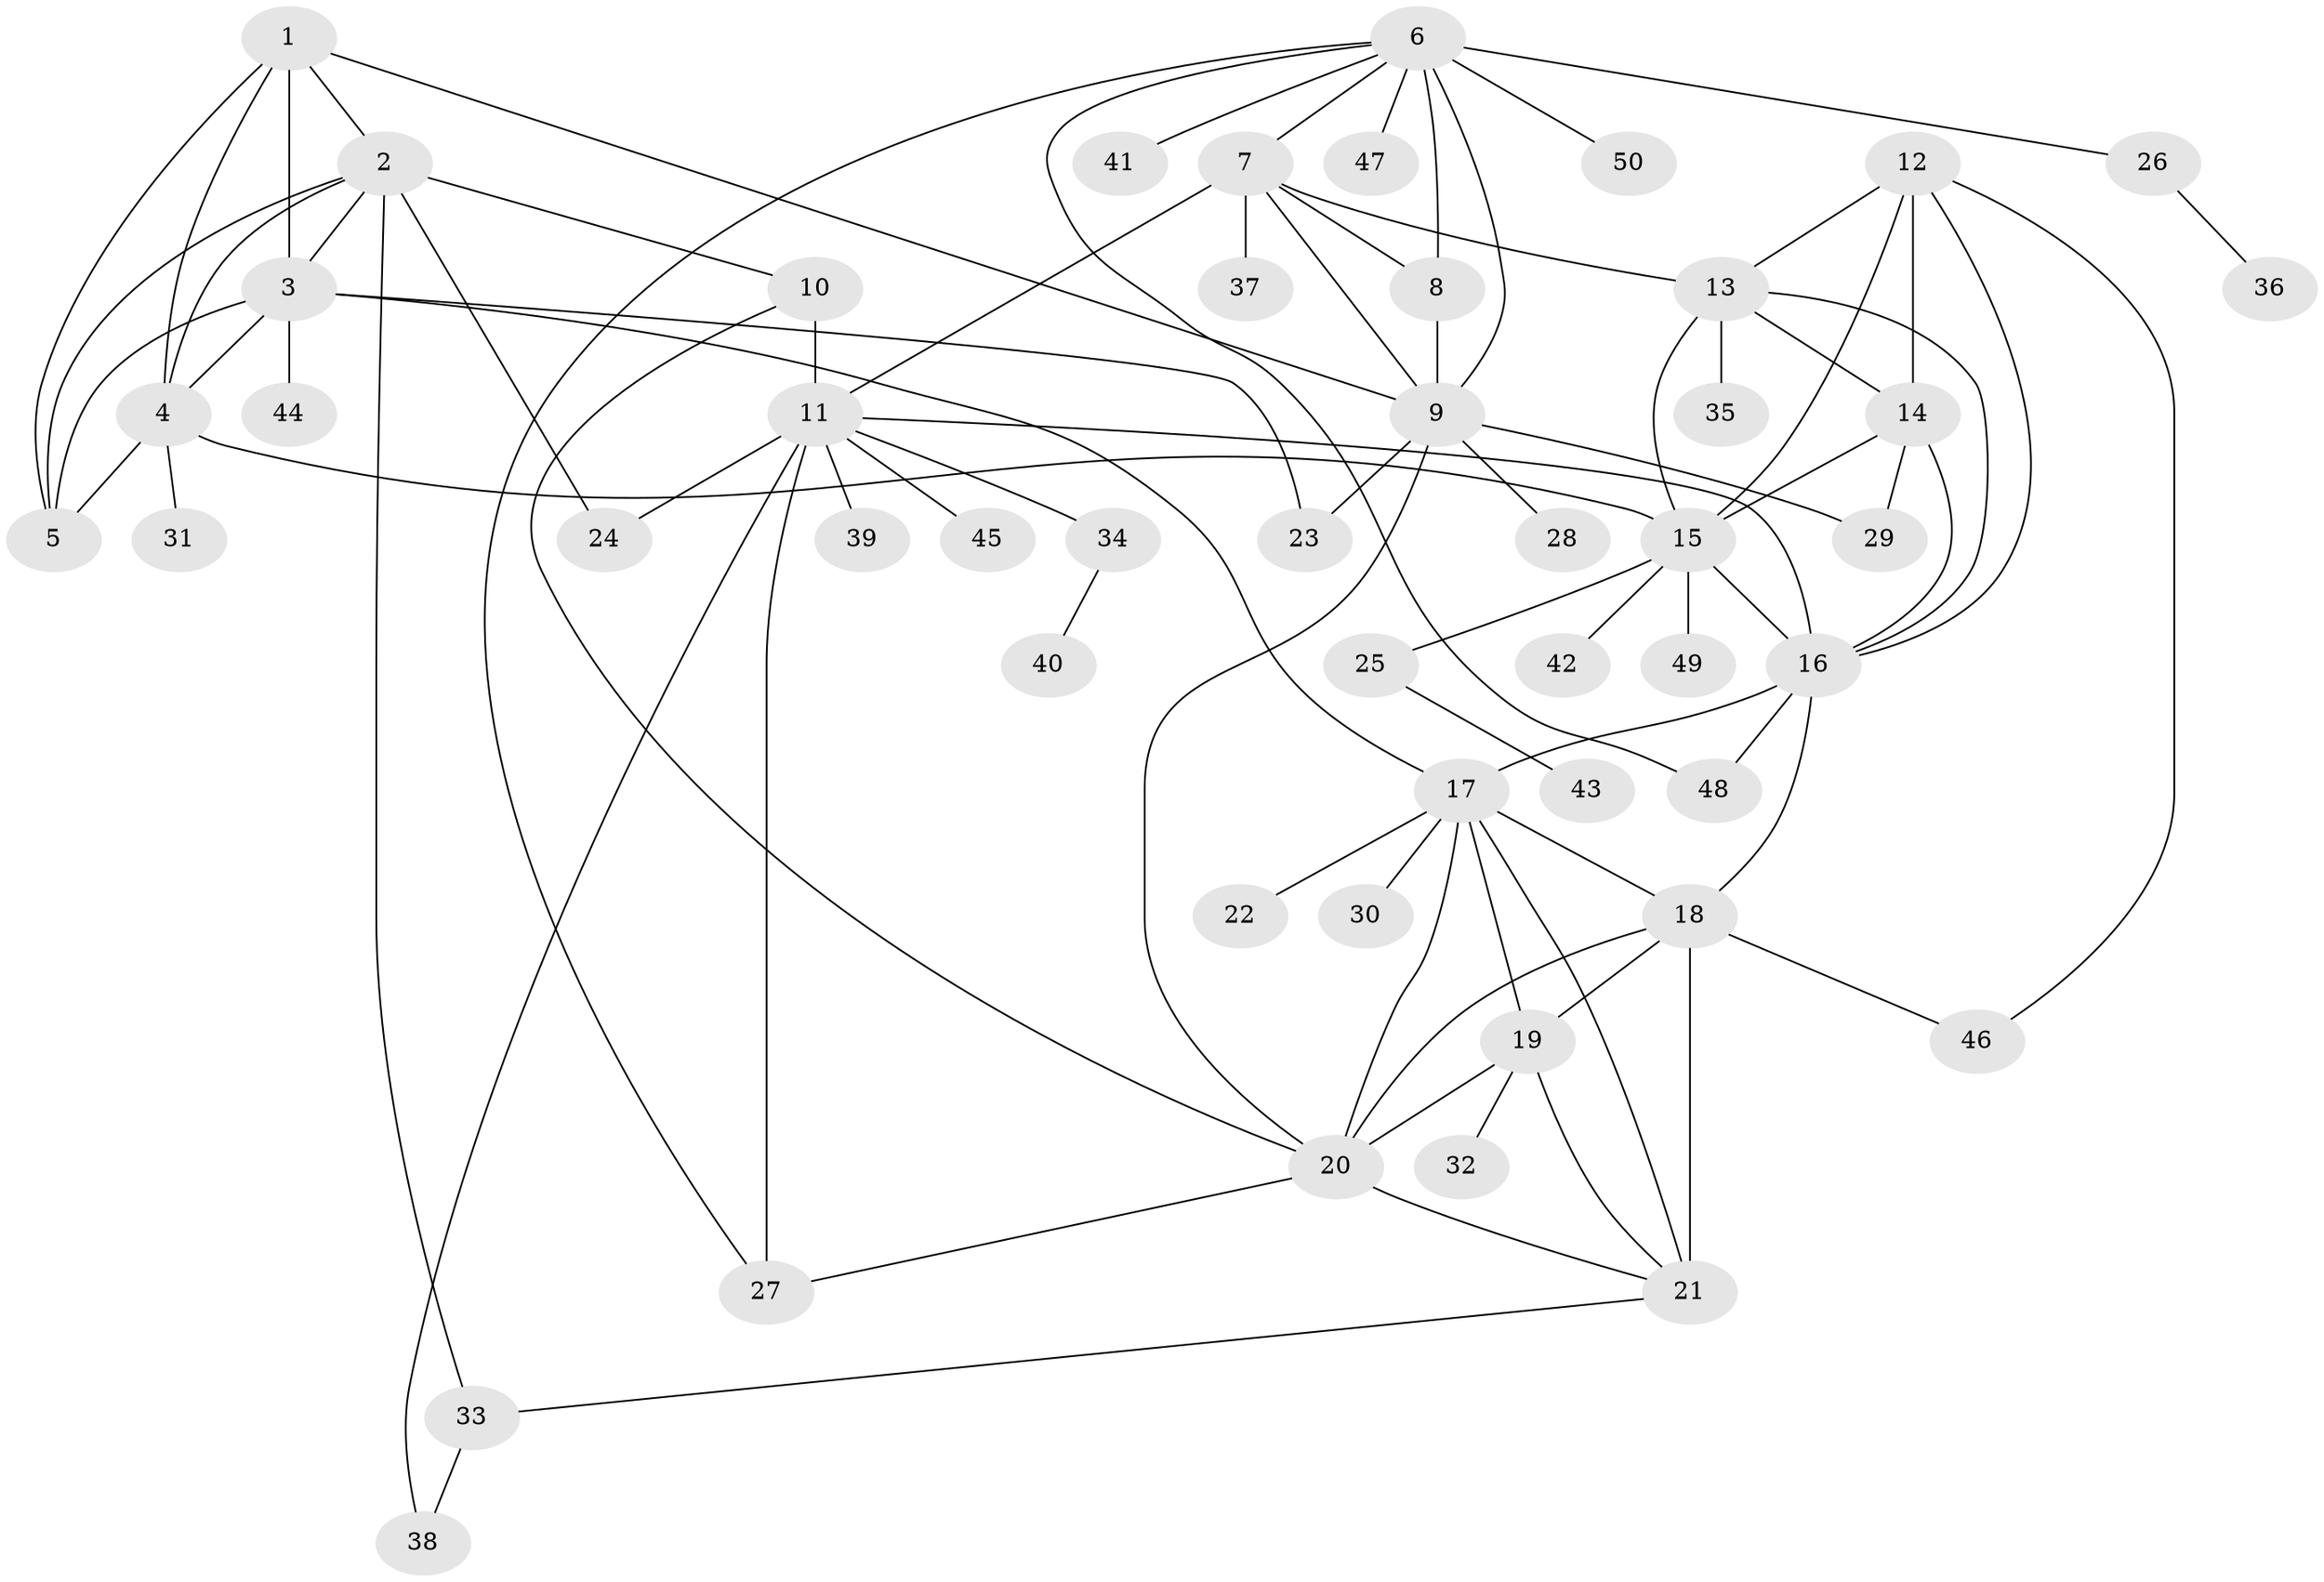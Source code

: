 // original degree distribution, {6: 0.04, 9: 0.06, 7: 0.05, 11: 0.01, 8: 0.04, 5: 0.03, 4: 0.02, 12: 0.01, 1: 0.54, 3: 0.07, 2: 0.13}
// Generated by graph-tools (version 1.1) at 2025/37/03/09/25 02:37:21]
// undirected, 50 vertices, 86 edges
graph export_dot {
graph [start="1"]
  node [color=gray90,style=filled];
  1;
  2;
  3;
  4;
  5;
  6;
  7;
  8;
  9;
  10;
  11;
  12;
  13;
  14;
  15;
  16;
  17;
  18;
  19;
  20;
  21;
  22;
  23;
  24;
  25;
  26;
  27;
  28;
  29;
  30;
  31;
  32;
  33;
  34;
  35;
  36;
  37;
  38;
  39;
  40;
  41;
  42;
  43;
  44;
  45;
  46;
  47;
  48;
  49;
  50;
  1 -- 2 [weight=1.0];
  1 -- 3 [weight=1.0];
  1 -- 4 [weight=1.0];
  1 -- 5 [weight=1.0];
  1 -- 9 [weight=1.0];
  2 -- 3 [weight=1.0];
  2 -- 4 [weight=1.0];
  2 -- 5 [weight=1.0];
  2 -- 10 [weight=1.0];
  2 -- 24 [weight=2.0];
  2 -- 33 [weight=1.0];
  3 -- 4 [weight=1.0];
  3 -- 5 [weight=2.0];
  3 -- 17 [weight=1.0];
  3 -- 23 [weight=1.0];
  3 -- 44 [weight=1.0];
  4 -- 5 [weight=1.0];
  4 -- 15 [weight=1.0];
  4 -- 31 [weight=1.0];
  6 -- 7 [weight=1.0];
  6 -- 8 [weight=1.0];
  6 -- 9 [weight=2.0];
  6 -- 26 [weight=1.0];
  6 -- 27 [weight=1.0];
  6 -- 41 [weight=1.0];
  6 -- 47 [weight=1.0];
  6 -- 48 [weight=1.0];
  6 -- 50 [weight=1.0];
  7 -- 8 [weight=1.0];
  7 -- 9 [weight=2.0];
  7 -- 11 [weight=1.0];
  7 -- 13 [weight=1.0];
  7 -- 37 [weight=1.0];
  8 -- 9 [weight=6.0];
  9 -- 20 [weight=1.0];
  9 -- 23 [weight=2.0];
  9 -- 28 [weight=1.0];
  9 -- 29 [weight=1.0];
  10 -- 11 [weight=4.0];
  10 -- 20 [weight=1.0];
  11 -- 16 [weight=1.0];
  11 -- 24 [weight=1.0];
  11 -- 27 [weight=1.0];
  11 -- 34 [weight=1.0];
  11 -- 38 [weight=1.0];
  11 -- 39 [weight=1.0];
  11 -- 45 [weight=1.0];
  12 -- 13 [weight=1.0];
  12 -- 14 [weight=1.0];
  12 -- 15 [weight=1.0];
  12 -- 16 [weight=1.0];
  12 -- 46 [weight=1.0];
  13 -- 14 [weight=1.0];
  13 -- 15 [weight=1.0];
  13 -- 16 [weight=1.0];
  13 -- 35 [weight=2.0];
  14 -- 15 [weight=1.0];
  14 -- 16 [weight=1.0];
  14 -- 29 [weight=2.0];
  15 -- 16 [weight=1.0];
  15 -- 25 [weight=1.0];
  15 -- 42 [weight=1.0];
  15 -- 49 [weight=1.0];
  16 -- 17 [weight=1.0];
  16 -- 18 [weight=1.0];
  16 -- 48 [weight=1.0];
  17 -- 18 [weight=1.0];
  17 -- 19 [weight=1.0];
  17 -- 20 [weight=1.0];
  17 -- 21 [weight=1.0];
  17 -- 22 [weight=1.0];
  17 -- 30 [weight=1.0];
  18 -- 19 [weight=1.0];
  18 -- 20 [weight=1.0];
  18 -- 21 [weight=7.0];
  18 -- 46 [weight=1.0];
  19 -- 20 [weight=1.0];
  19 -- 21 [weight=1.0];
  19 -- 32 [weight=1.0];
  20 -- 21 [weight=1.0];
  20 -- 27 [weight=1.0];
  21 -- 33 [weight=1.0];
  25 -- 43 [weight=1.0];
  26 -- 36 [weight=1.0];
  33 -- 38 [weight=1.0];
  34 -- 40 [weight=1.0];
}
